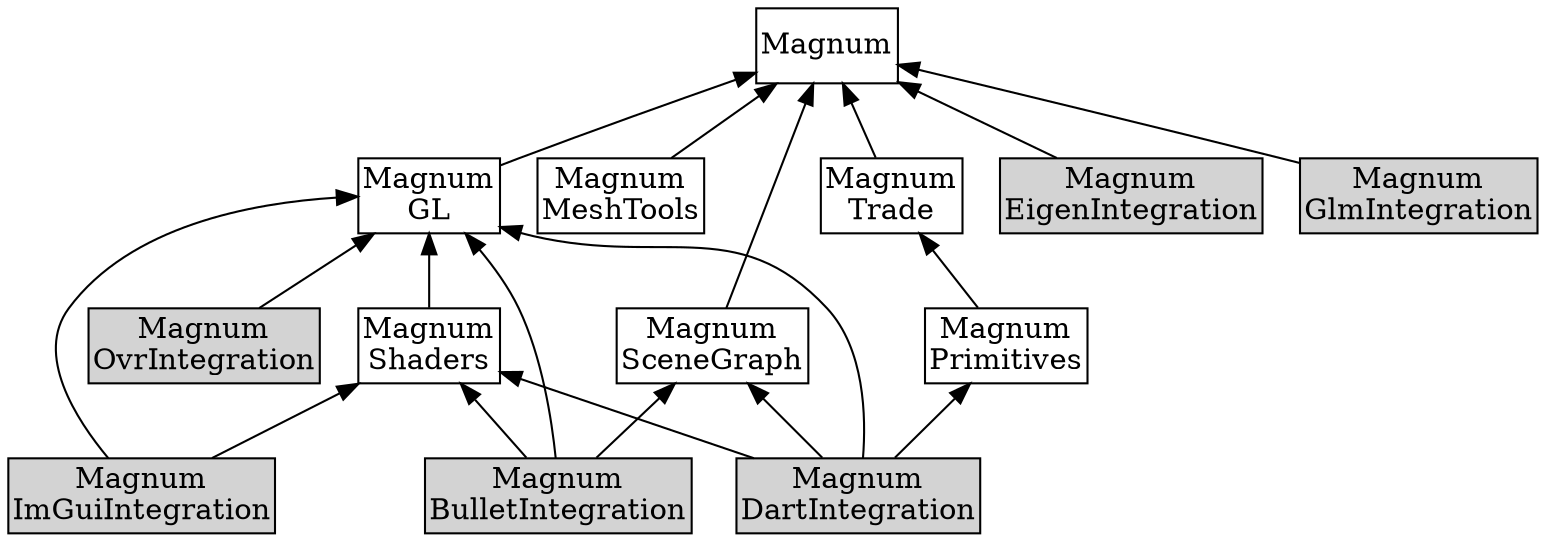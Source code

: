 /*
    This file is part of Magnum.

    Copyright © 2010, 2011, 2012, 2013, 2014, 2015, 2016, 2017, 2018, 2019,
                2020, 2021, 2022, 2023, 2024
              Vladimír Vondruš <mosra@centrum.cz>

    Permission is hereby granted, free of charge, to any person obtaining a
    copy of this software and associated documentation files (the "Software"),
    to deal in the Software without restriction, including without limitation
    the rights to use, copy, modify, merge, publish, distribute, sublicense,
    and/or sell copies of the Software, and to permit persons to whom the
    Software is furnished to do so, subject to the following conditions:

    The above copyright notice and this permission notice shall be included
    in all copies or substantial portions of the Software.

    THE SOFTWARE IS PROVIDED "AS IS", WITHOUT WARRANTY OF ANY KIND, EXPRESS OR
    IMPLIED, INCLUDING BUT NOT LIMITED TO THE WARRANTIES OF MERCHANTABILITY,
    FITNESS FOR A PARTICULAR PURPOSE AND NONINFRINGEMENT. IN NO EVENT SHALL
    THE AUTHORS OR COPYRIGHT HOLDERS BE LIABLE FOR ANY CLAIM, DAMAGES OR OTHER
    LIABILITY, WHETHER IN AN ACTION OF CONTRACT, TORT OR OTHERWISE, ARISING
    FROM, OUT OF OR IN CONNECTION WITH THE SOFTWARE OR THE USE OR OTHER
    DEALINGS IN THE SOFTWARE.
*/

digraph "Magnum Integration dependency order" {
    rankdir=BT
    ranksep=0.5
    node [style=filled shape=rect margin="0.03,0.03"]

    Magnum [style=solid class="m-info"]
    MagnumGL [style=solid label="Magnum\nGL" class="m-info"]
    MagnumMeshTools [style=solid style=solid label="Magnum\nMeshTools" class="m-info"]
    MagnumPrimitives [style=solid label="Magnum\nPrimitives" class="m-info"]
    MagnumSceneGraph [style=solid label="Magnum\nSceneGraph" class="m-info"]
    MagnumShaders [style=solid label="Magnum\nShaders" class="m-info"]
    MagnumTrade [style=solid style=solid label="Magnum\nTrade" class="m-info"]

    MagnumBulletIntegration [label="Magnum\nBulletIntegration" class="m-info"]
    MagnumEigenIntegration [label="Magnum\nEigenIntegration" class="m-info"]
    MagnumDartIntegration [label="Magnum\nDartIntegration" class="m-info"]
    MagnumGlmIntegration [label="Magnum\nGlmIntegration" class="m-info"]
    MagnumImGuiIntegration [label="Magnum\nImGuiIntegration" class="m-info"]
    MagnumOvrIntegration [label="Magnum\nOvrIntegration" class="m-info"]

    MagnumGL -> Magnum [class="m-info"]
    MagnumMeshTools -> Magnum [class="m-info"]
    MagnumPrimitives -> MagnumTrade [class="m-info"]
    MagnumSceneGraph -> Magnum [class="m-info"]
    MagnumShaders -> MagnumGL [class="m-info"]
    MagnumTrade -> Magnum [class="m-info"]

    MagnumBulletIntegration -> MagnumGL
    MagnumBulletIntegration -> MagnumSceneGraph
    MagnumBulletIntegration -> MagnumShaders

    MagnumDartIntegration -> MagnumGL
    MagnumDartIntegration -> MagnumPrimitives
    MagnumDartIntegration -> MagnumSceneGraph
    MagnumDartIntegration -> MagnumShaders

    MagnumEigenIntegration -> Magnum
    MagnumGlmIntegration -> Magnum
    MagnumImGuiIntegration -> MagnumGL
    MagnumImGuiIntegration -> MagnumShaders
    MagnumOvrIntegration -> MagnumGL
}

